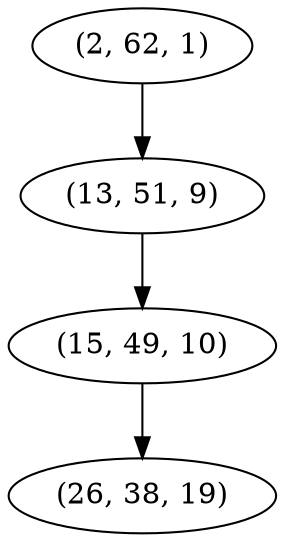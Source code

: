 digraph tree {
    "(2, 62, 1)";
    "(13, 51, 9)";
    "(15, 49, 10)";
    "(26, 38, 19)";
    "(2, 62, 1)" -> "(13, 51, 9)";
    "(13, 51, 9)" -> "(15, 49, 10)";
    "(15, 49, 10)" -> "(26, 38, 19)";
}
